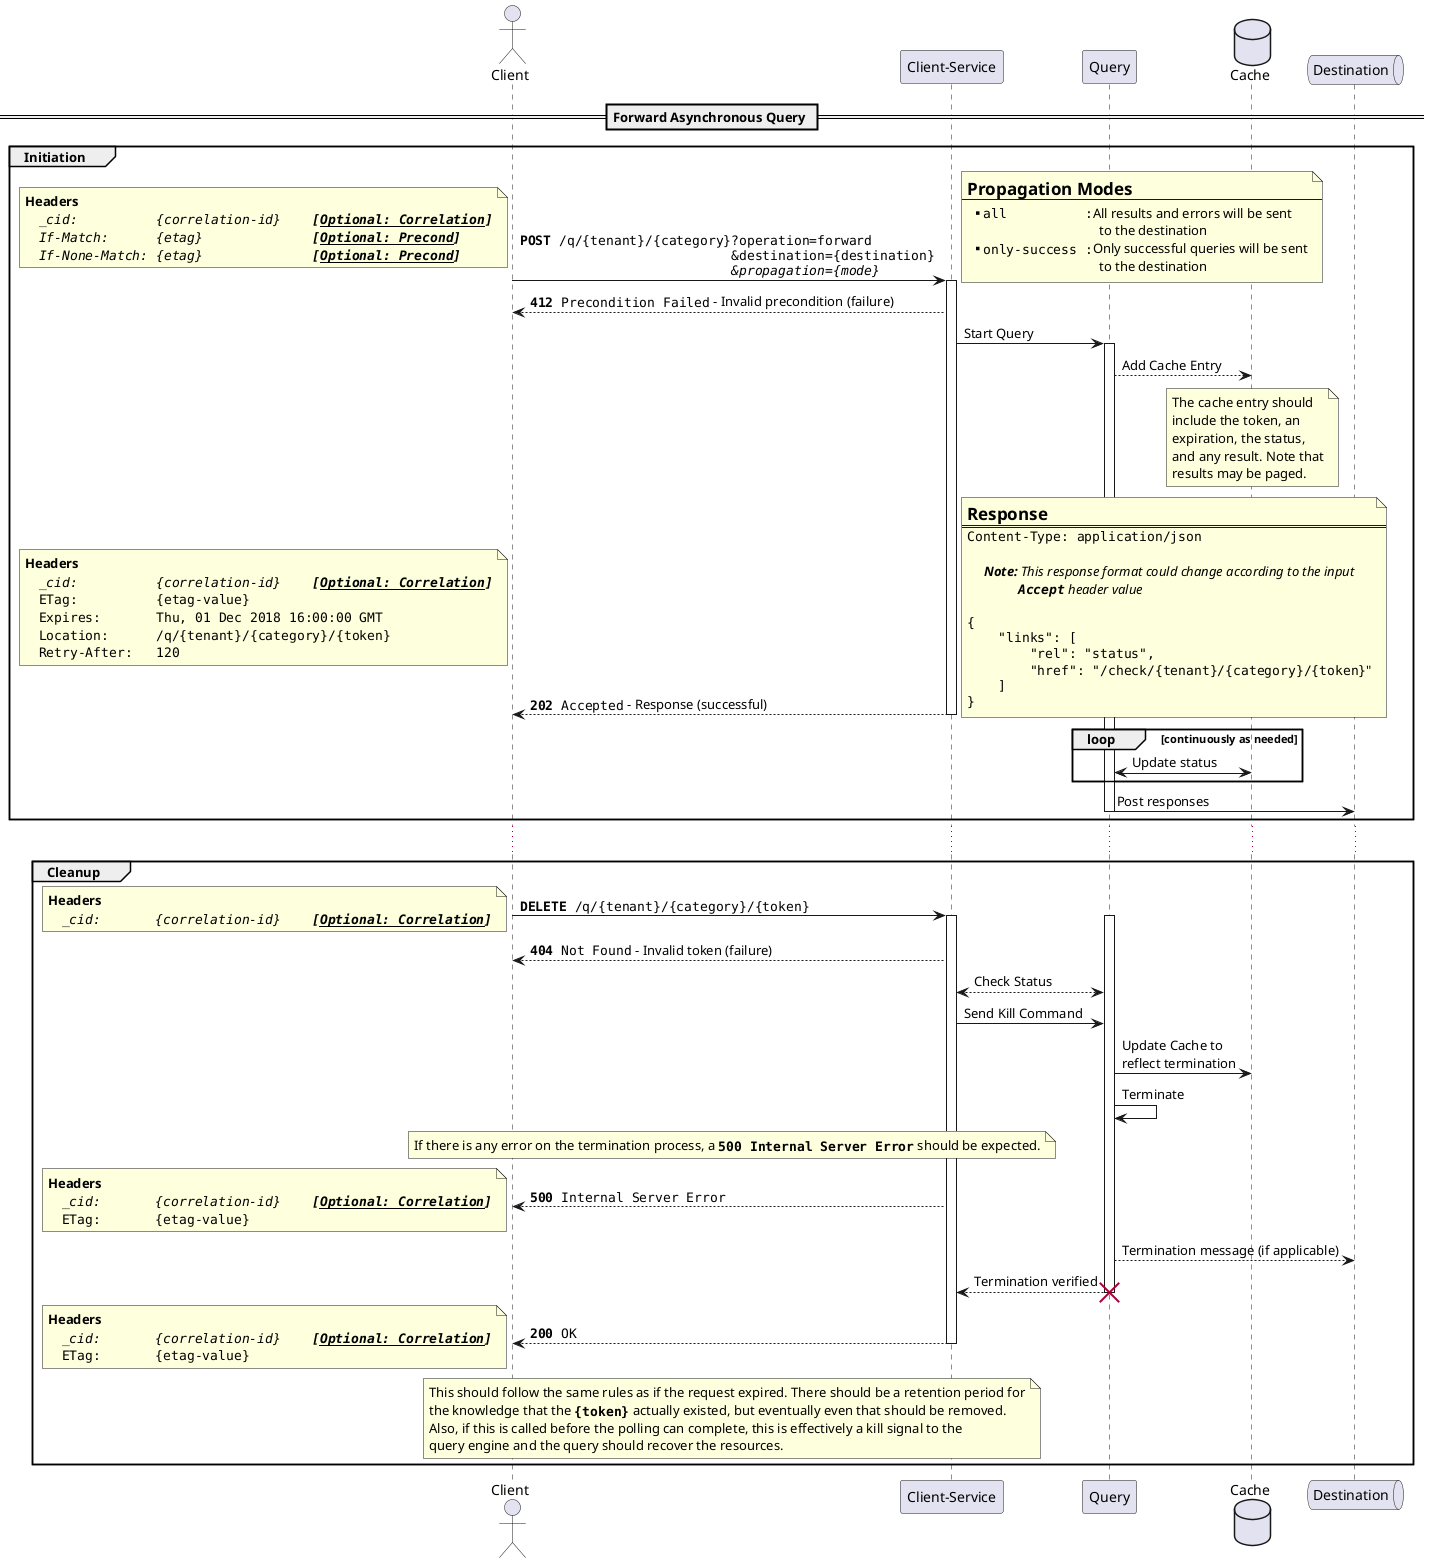 @startuml

actor Client
participant "Client-Service"
participant Query
database Cache
queue Destination

== Forward Asynchronous Query ==

group Initiation

Client -> "Client-Service" : ""**POST** /q/{tenant}/{category}?operation=forward""\n""                           &destination={destination}""\n""                           //&propagation={mode}//""

note right
= Propagation Modes
--
** ""all          :""All results and errors will be sent
""                ""  to the destination
** ""only-success :""Only successful queries will be sent
""                ""  to the destination
end note

activate "Client-Service"

note left
    **Headers**
        ""//_cid:          {correlation-id}    **[__Optional: Correlation__]**//""
        ""//If-Match:      {etag}              **[__Optional: Precond__]**//""
        ""//If-None-Match: {etag}              **[__Optional: Precond__]**//""
end note

"Client-Service" --> Client : ""**412** Precondition Failed"" - Invalid precondition (failure)

"Client-Service" -> Query : Start Query

activate Query
Query --> Cache : Add Cache Entry

note over Cache
    The cache entry should
    include the token, an
    expiration, the status,
    and any result. Note that
    results may be paged.
end note

"Client-Service" --> Client : ""**202** Accepted"" - Response (successful)

note left
    **Headers**
        ""//_cid:          {correlation-id}    **[__Optional: Correlation__]**//""
        ""ETag:          {etag-value}""
        ""Expires:       Thu, 01 Dec 2018 16:00:00 GMT""
        ""Location:      /q/{tenant}/{category}/{token}""
        ""Retry-After:   120""
end note

note right
    =Response
    ==
    ""Content-Type: application/json""

        // **Note:** This response format could change according to the input//
        //           ""**Accept**"" header value //

    ""{""
    ""    "links": [""
    ""        "rel": "status",""
    ""        "href": "/check/{tenant}/{category}/{token}"""
    ""    ]""
    ""}""
end note

deactivate "Client-Service"

loop continuously as needed
Query <-> Cache : Update status
end

Query -> Destination : Post responses

deactivate Query

end

...

group Cleanup

Client -> "Client-Service" : ""**DELETE** /q/{tenant}/{category}/{token}""
activate Query

activate "Client-Service"
note left
    **Headers**
        ""//_cid:       {correlation-id}    **[__Optional: Correlation__]**//""
end note

"Client-Service" --> Client : ""**404** Not Found"" - Invalid token (failure)

"Client-Service" <--> Query : Check Status
"Client-Service" -> Query : Send Kill Command
Query -> Cache : Update Cache to \nreflect termination
Query -> Query : Terminate

note over Client, "Client-Service"
    If there is any error on the termination process, a ""**500 Internal Server Error**"" should be expected.
end note

"Client-Service" --> Client : ""**500** Internal Server Error""

note left
    **Headers**
        ""//_cid:       {correlation-id}    **[__Optional: Correlation__]**//""
        ""ETag:       {etag-value}""
end note

Query --> Destination : Termination message (if applicable)
Query --> "Client-Service" : Termination verified

destroy Query

"Client-Service" --> Client : ""**200** OK""
deactivate "Client-Service"
note left
    **Headers**
        ""//_cid:       {correlation-id}    **[__Optional: Correlation__]**//""
        ""ETag:       {etag-value}""
end note

note over Client, "Client-Service"
    This should follow the same rules as if the request expired. There should be a retention period for
    the knowledge that the ""**{token}**"" actually existed, but eventually even that should be removed.
    Also, if this is called before the polling can complete, this is effectively a kill signal to the
    query engine and the query should recover the resources.
end note

end

@enduml
